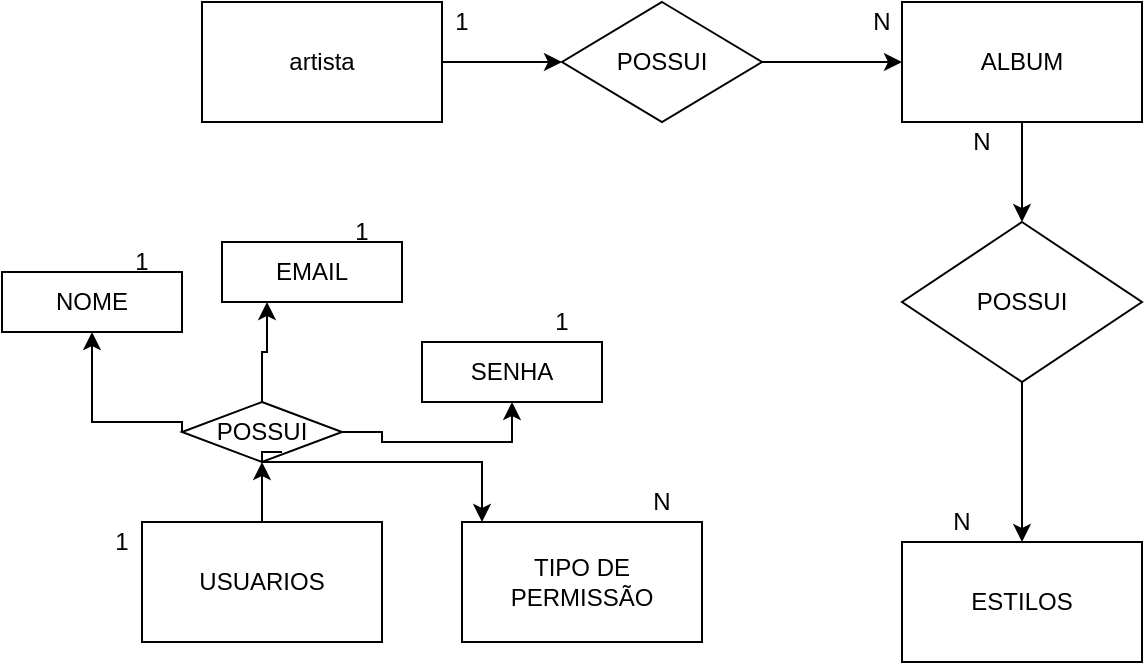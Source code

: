 <mxfile version="14.9.4" type="device" pages="2"><diagram id="Uwh_k_tWCYABlrKDZ9nS" name="Conceitual"><mxGraphModel dx="1695" dy="482" grid="1" gridSize="10" guides="1" tooltips="1" connect="1" arrows="1" fold="1" page="1" pageScale="1" pageWidth="827" pageHeight="1169" math="0" shadow="0"><root><mxCell id="0"/><mxCell id="1" parent="0"/><mxCell id="JgFsRU-Q0W_erEtTCW5H-3" style="edgeStyle=orthogonalEdgeStyle;rounded=0;orthogonalLoop=1;jettySize=auto;html=1;" parent="1" source="JgFsRU-Q0W_erEtTCW5H-1" target="JgFsRU-Q0W_erEtTCW5H-4" edge="1"><mxGeometry relative="1" as="geometry"><mxPoint x="310" y="100" as="targetPoint"/></mxGeometry></mxCell><mxCell id="JgFsRU-Q0W_erEtTCW5H-1" value="" style="rounded=0;whiteSpace=wrap;html=1;" parent="1" vertex="1"><mxGeometry x="70" y="70" width="120" height="60" as="geometry"/></mxCell><mxCell id="JgFsRU-Q0W_erEtTCW5H-2" value="&lt;font style=&quot;vertical-align: inherit&quot;&gt;&lt;font style=&quot;vertical-align: inherit&quot;&gt;artista&lt;/font&gt;&lt;/font&gt;" style="text;html=1;strokeColor=none;fillColor=none;align=center;verticalAlign=middle;whiteSpace=wrap;rounded=0;" parent="1" vertex="1"><mxGeometry x="110" y="90" width="40" height="20" as="geometry"/></mxCell><mxCell id="JgFsRU-Q0W_erEtTCW5H-6" style="edgeStyle=orthogonalEdgeStyle;rounded=0;orthogonalLoop=1;jettySize=auto;html=1;" parent="1" source="JgFsRU-Q0W_erEtTCW5H-4" target="JgFsRU-Q0W_erEtTCW5H-8" edge="1"><mxGeometry relative="1" as="geometry"><mxPoint x="430" y="100" as="targetPoint"/></mxGeometry></mxCell><mxCell id="JgFsRU-Q0W_erEtTCW5H-4" value="" style="rhombus;whiteSpace=wrap;html=1;" parent="1" vertex="1"><mxGeometry x="250" y="70" width="100" height="60" as="geometry"/></mxCell><mxCell id="JgFsRU-Q0W_erEtTCW5H-5" value="&lt;font style=&quot;vertical-align: inherit&quot;&gt;&lt;font style=&quot;vertical-align: inherit&quot;&gt;POSSUI&lt;/font&gt;&lt;/font&gt;" style="text;html=1;strokeColor=none;fillColor=none;align=center;verticalAlign=middle;whiteSpace=wrap;rounded=0;" parent="1" vertex="1"><mxGeometry x="280" y="90" width="40" height="20" as="geometry"/></mxCell><mxCell id="JgFsRU-Q0W_erEtTCW5H-7" value="&lt;font style=&quot;vertical-align: inherit&quot;&gt;&lt;font style=&quot;vertical-align: inherit&quot;&gt;1&lt;/font&gt;&lt;/font&gt;" style="text;html=1;strokeColor=none;fillColor=none;align=center;verticalAlign=middle;whiteSpace=wrap;rounded=0;" parent="1" vertex="1"><mxGeometry x="180" y="70" width="40" height="20" as="geometry"/></mxCell><mxCell id="JgFsRU-Q0W_erEtTCW5H-11" style="edgeStyle=orthogonalEdgeStyle;rounded=0;orthogonalLoop=1;jettySize=auto;html=1;" parent="1" source="JgFsRU-Q0W_erEtTCW5H-8" target="JgFsRU-Q0W_erEtTCW5H-13" edge="1"><mxGeometry relative="1" as="geometry"><mxPoint x="480" y="190" as="targetPoint"/></mxGeometry></mxCell><mxCell id="JgFsRU-Q0W_erEtTCW5H-8" value="" style="rounded=0;whiteSpace=wrap;html=1;" parent="1" vertex="1"><mxGeometry x="420" y="70" width="120" height="60" as="geometry"/></mxCell><mxCell id="JgFsRU-Q0W_erEtTCW5H-9" value="&lt;font style=&quot;vertical-align: inherit&quot;&gt;&lt;font style=&quot;vertical-align: inherit&quot;&gt;&lt;font style=&quot;vertical-align: inherit&quot;&gt;&lt;font style=&quot;vertical-align: inherit&quot;&gt;ALBUM&lt;/font&gt;&lt;/font&gt;&lt;/font&gt;&lt;/font&gt;" style="text;html=1;strokeColor=none;fillColor=none;align=center;verticalAlign=middle;whiteSpace=wrap;rounded=0;" parent="1" vertex="1"><mxGeometry x="460" y="90" width="40" height="20" as="geometry"/></mxCell><mxCell id="JgFsRU-Q0W_erEtTCW5H-10" value="&lt;font style=&quot;vertical-align: inherit&quot;&gt;&lt;font style=&quot;vertical-align: inherit&quot;&gt;N&lt;/font&gt;&lt;/font&gt;" style="text;html=1;strokeColor=none;fillColor=none;align=center;verticalAlign=middle;whiteSpace=wrap;rounded=0;" parent="1" vertex="1"><mxGeometry x="390" y="70" width="40" height="20" as="geometry"/></mxCell><mxCell id="JgFsRU-Q0W_erEtTCW5H-12" value="&lt;font style=&quot;vertical-align: inherit&quot;&gt;&lt;font style=&quot;vertical-align: inherit&quot;&gt;N&lt;/font&gt;&lt;/font&gt;" style="text;html=1;strokeColor=none;fillColor=none;align=center;verticalAlign=middle;whiteSpace=wrap;rounded=0;" parent="1" vertex="1"><mxGeometry x="440" y="130" width="40" height="20" as="geometry"/></mxCell><mxCell id="JgFsRU-Q0W_erEtTCW5H-16" style="edgeStyle=orthogonalEdgeStyle;rounded=0;orthogonalLoop=1;jettySize=auto;html=1;" parent="1" source="JgFsRU-Q0W_erEtTCW5H-13" target="JgFsRU-Q0W_erEtTCW5H-19" edge="1"><mxGeometry relative="1" as="geometry"><mxPoint x="480" y="320" as="targetPoint"/></mxGeometry></mxCell><mxCell id="JgFsRU-Q0W_erEtTCW5H-13" value="" style="rhombus;whiteSpace=wrap;html=1;" parent="1" vertex="1"><mxGeometry x="420" y="180" width="120" height="80" as="geometry"/></mxCell><mxCell id="JgFsRU-Q0W_erEtTCW5H-14" value="&lt;font style=&quot;vertical-align: inherit&quot;&gt;&lt;font style=&quot;vertical-align: inherit&quot;&gt;POSSUI&lt;/font&gt;&lt;/font&gt;" style="text;html=1;strokeColor=none;fillColor=none;align=center;verticalAlign=middle;whiteSpace=wrap;rounded=0;" parent="1" vertex="1"><mxGeometry x="460" y="210" width="40" height="20" as="geometry"/></mxCell><mxCell id="JgFsRU-Q0W_erEtTCW5H-18" value="&lt;font style=&quot;vertical-align: inherit&quot;&gt;&lt;font style=&quot;vertical-align: inherit&quot;&gt;N&lt;/font&gt;&lt;/font&gt;" style="text;html=1;strokeColor=none;fillColor=none;align=center;verticalAlign=middle;whiteSpace=wrap;rounded=0;" parent="1" vertex="1"><mxGeometry x="430" y="320" width="40" height="20" as="geometry"/></mxCell><mxCell id="JgFsRU-Q0W_erEtTCW5H-19" value="" style="rounded=0;whiteSpace=wrap;html=1;" parent="1" vertex="1"><mxGeometry x="420" y="340" width="120" height="60" as="geometry"/></mxCell><mxCell id="JgFsRU-Q0W_erEtTCW5H-21" value="&lt;font style=&quot;vertical-align: inherit&quot;&gt;&lt;font style=&quot;vertical-align: inherit&quot;&gt;ESTILOS&lt;/font&gt;&lt;/font&gt;" style="text;html=1;strokeColor=none;fillColor=none;align=center;verticalAlign=middle;whiteSpace=wrap;rounded=0;" parent="1" vertex="1"><mxGeometry x="460" y="360" width="40" height="20" as="geometry"/></mxCell><mxCell id="JgFsRU-Q0W_erEtTCW5H-24" style="edgeStyle=orthogonalEdgeStyle;rounded=0;orthogonalLoop=1;jettySize=auto;html=1;" parent="1" source="JgFsRU-Q0W_erEtTCW5H-22" target="JgFsRU-Q0W_erEtTCW5H-26" edge="1"><mxGeometry relative="1" as="geometry"><mxPoint x="100" y="310" as="targetPoint"/></mxGeometry></mxCell><mxCell id="JgFsRU-Q0W_erEtTCW5H-22" value="" style="rounded=0;whiteSpace=wrap;html=1;" parent="1" vertex="1"><mxGeometry x="40" y="330" width="120" height="60" as="geometry"/></mxCell><mxCell id="JgFsRU-Q0W_erEtTCW5H-23" value="&lt;font style=&quot;vertical-align: inherit&quot;&gt;&lt;font style=&quot;vertical-align: inherit&quot;&gt;USUARIOS&lt;/font&gt;&lt;/font&gt;" style="text;html=1;strokeColor=none;fillColor=none;align=center;verticalAlign=middle;whiteSpace=wrap;rounded=0;" parent="1" vertex="1"><mxGeometry x="80" y="350" width="40" height="20" as="geometry"/></mxCell><mxCell id="JgFsRU-Q0W_erEtTCW5H-36" style="edgeStyle=orthogonalEdgeStyle;rounded=0;orthogonalLoop=1;jettySize=auto;html=1;entryX=0.5;entryY=1;entryDx=0;entryDy=0;" parent="1" source="JgFsRU-Q0W_erEtTCW5H-26" target="JgFsRU-Q0W_erEtTCW5H-34" edge="1"><mxGeometry relative="1" as="geometry"/></mxCell><mxCell id="JgFsRU-Q0W_erEtTCW5H-37" style="edgeStyle=orthogonalEdgeStyle;rounded=0;orthogonalLoop=1;jettySize=auto;html=1;entryX=0.25;entryY=1;entryDx=0;entryDy=0;" parent="1" source="JgFsRU-Q0W_erEtTCW5H-26" target="JgFsRU-Q0W_erEtTCW5H-31" edge="1"><mxGeometry relative="1" as="geometry"/></mxCell><mxCell id="JgFsRU-Q0W_erEtTCW5H-26" value="" style="rhombus;whiteSpace=wrap;html=1;" parent="1" vertex="1"><mxGeometry x="60" y="270" width="80" height="30" as="geometry"/></mxCell><mxCell id="JgFsRU-Q0W_erEtTCW5H-28" style="edgeStyle=orthogonalEdgeStyle;rounded=0;orthogonalLoop=1;jettySize=auto;html=1;" parent="1" target="JgFsRU-Q0W_erEtTCW5H-29" edge="1"><mxGeometry relative="1" as="geometry"><mxPoint x="30" y="250" as="targetPoint"/><mxPoint x="60" y="285" as="sourcePoint"/><Array as="points"><mxPoint x="60" y="280"/><mxPoint x="15" y="280"/></Array></mxGeometry></mxCell><mxCell id="JgFsRU-Q0W_erEtTCW5H-38" style="edgeStyle=orthogonalEdgeStyle;rounded=0;orthogonalLoop=1;jettySize=auto;html=1;exitX=0.75;exitY=1;exitDx=0;exitDy=0;exitPerimeter=0;" parent="1" source="JgFsRU-Q0W_erEtTCW5H-27" target="JgFsRU-Q0W_erEtTCW5H-39" edge="1"><mxGeometry relative="1" as="geometry"><mxPoint x="210" y="350" as="targetPoint"/><Array as="points"><mxPoint x="100" y="295"/><mxPoint x="100" y="300"/><mxPoint x="210" y="300"/></Array></mxGeometry></mxCell><mxCell id="JgFsRU-Q0W_erEtTCW5H-27" value="&lt;font style=&quot;vertical-align: inherit&quot;&gt;&lt;font style=&quot;vertical-align: inherit&quot;&gt;POSSUI&lt;/font&gt;&lt;/font&gt;" style="text;html=1;strokeColor=none;fillColor=none;align=center;verticalAlign=middle;whiteSpace=wrap;rounded=0;" parent="1" vertex="1"><mxGeometry x="80" y="275" width="40" height="20" as="geometry"/></mxCell><mxCell id="JgFsRU-Q0W_erEtTCW5H-29" value="" style="rounded=0;whiteSpace=wrap;html=1;" parent="1" vertex="1"><mxGeometry x="-30" y="205" width="90" height="30" as="geometry"/></mxCell><mxCell id="JgFsRU-Q0W_erEtTCW5H-30" value="&lt;font style=&quot;vertical-align: inherit&quot;&gt;&lt;font style=&quot;vertical-align: inherit&quot;&gt;NOME&lt;/font&gt;&lt;/font&gt;" style="text;html=1;strokeColor=none;fillColor=none;align=center;verticalAlign=middle;whiteSpace=wrap;rounded=0;" parent="1" vertex="1"><mxGeometry x="-5" y="210" width="40" height="20" as="geometry"/></mxCell><mxCell id="JgFsRU-Q0W_erEtTCW5H-31" value="" style="rounded=0;whiteSpace=wrap;html=1;" parent="1" vertex="1"><mxGeometry x="80" y="190" width="90" height="30" as="geometry"/></mxCell><mxCell id="JgFsRU-Q0W_erEtTCW5H-32" value="&lt;font style=&quot;vertical-align: inherit&quot;&gt;&lt;font style=&quot;vertical-align: inherit&quot;&gt;EMAIL&lt;/font&gt;&lt;/font&gt;" style="text;html=1;strokeColor=none;fillColor=none;align=center;verticalAlign=middle;whiteSpace=wrap;rounded=0;" parent="1" vertex="1"><mxGeometry x="105" y="195" width="40" height="20" as="geometry"/></mxCell><mxCell id="JgFsRU-Q0W_erEtTCW5H-34" value="" style="rounded=0;whiteSpace=wrap;html=1;" parent="1" vertex="1"><mxGeometry x="180" y="240" width="90" height="30" as="geometry"/></mxCell><mxCell id="JgFsRU-Q0W_erEtTCW5H-35" value="&lt;font style=&quot;vertical-align: inherit&quot;&gt;&lt;font style=&quot;vertical-align: inherit&quot;&gt;SENHA&lt;/font&gt;&lt;/font&gt;" style="text;html=1;strokeColor=none;fillColor=none;align=center;verticalAlign=middle;whiteSpace=wrap;rounded=0;" parent="1" vertex="1"><mxGeometry x="205" y="245" width="40" height="20" as="geometry"/></mxCell><mxCell id="JgFsRU-Q0W_erEtTCW5H-39" value="" style="rounded=0;whiteSpace=wrap;html=1;" parent="1" vertex="1"><mxGeometry x="200" y="330" width="120" height="60" as="geometry"/></mxCell><mxCell id="JgFsRU-Q0W_erEtTCW5H-40" value="&lt;font style=&quot;vertical-align: inherit&quot;&gt;&lt;font style=&quot;vertical-align: inherit&quot;&gt;&lt;font style=&quot;vertical-align: inherit&quot;&gt;&lt;font style=&quot;vertical-align: inherit&quot;&gt;TIPO DE PERMISSÃO&lt;/font&gt;&lt;/font&gt;&lt;/font&gt;&lt;/font&gt;" style="text;html=1;strokeColor=none;fillColor=none;align=center;verticalAlign=middle;whiteSpace=wrap;rounded=0;" parent="1" vertex="1"><mxGeometry x="240" y="350" width="40" height="20" as="geometry"/></mxCell><mxCell id="JgFsRU-Q0W_erEtTCW5H-41" value="&lt;font style=&quot;vertical-align: inherit&quot;&gt;&lt;font style=&quot;vertical-align: inherit&quot;&gt;1&lt;/font&gt;&lt;/font&gt;" style="text;html=1;strokeColor=none;fillColor=none;align=center;verticalAlign=middle;whiteSpace=wrap;rounded=0;" parent="1" vertex="1"><mxGeometry x="10" y="330" width="40" height="20" as="geometry"/></mxCell><mxCell id="JgFsRU-Q0W_erEtTCW5H-42" value="&lt;font style=&quot;vertical-align: inherit&quot;&gt;&lt;font style=&quot;vertical-align: inherit&quot;&gt;1&lt;/font&gt;&lt;/font&gt;" style="text;html=1;strokeColor=none;fillColor=none;align=center;verticalAlign=middle;whiteSpace=wrap;rounded=0;" parent="1" vertex="1"><mxGeometry x="20" y="190" width="40" height="20" as="geometry"/></mxCell><mxCell id="JgFsRU-Q0W_erEtTCW5H-43" value="&lt;font style=&quot;vertical-align: inherit&quot;&gt;&lt;font style=&quot;vertical-align: inherit&quot;&gt;1&lt;/font&gt;&lt;/font&gt;" style="text;html=1;strokeColor=none;fillColor=none;align=center;verticalAlign=middle;whiteSpace=wrap;rounded=0;" parent="1" vertex="1"><mxGeometry x="130" y="175" width="40" height="20" as="geometry"/></mxCell><mxCell id="JgFsRU-Q0W_erEtTCW5H-44" value="&lt;font style=&quot;vertical-align: inherit&quot;&gt;&lt;font style=&quot;vertical-align: inherit&quot;&gt;1&lt;/font&gt;&lt;/font&gt;" style="text;html=1;strokeColor=none;fillColor=none;align=center;verticalAlign=middle;whiteSpace=wrap;rounded=0;" parent="1" vertex="1"><mxGeometry x="230" y="220" width="40" height="20" as="geometry"/></mxCell><mxCell id="JgFsRU-Q0W_erEtTCW5H-46" value="&lt;font style=&quot;vertical-align: inherit&quot;&gt;&lt;font style=&quot;vertical-align: inherit&quot;&gt;N&lt;/font&gt;&lt;/font&gt;" style="text;html=1;strokeColor=none;fillColor=none;align=center;verticalAlign=middle;whiteSpace=wrap;rounded=0;" parent="1" vertex="1"><mxGeometry x="280" y="310" width="40" height="20" as="geometry"/></mxCell></root></mxGraphModel></diagram><diagram id="F0WIeqGzva4oUPfpKisC" name="Logico"><mxGraphModel dx="868" dy="425" grid="1" gridSize="10" guides="1" tooltips="1" connect="1" arrows="1" fold="1" page="1" pageScale="1" pageWidth="827" pageHeight="1169" math="0" shadow="0"><root><mxCell id="ylnj2gvyUBszz00h8AJl-0"/><mxCell id="ylnj2gvyUBszz00h8AJl-1" parent="ylnj2gvyUBszz00h8AJl-0"/><mxCell id="7oHfj0D4QCGIzNhlA04f-1" value="Artistas" style="shape=table;startSize=30;container=1;collapsible=1;childLayout=tableLayout;fixedRows=1;rowLines=0;fontStyle=1;align=center;resizeLast=1;" vertex="1" parent="ylnj2gvyUBszz00h8AJl-1"><mxGeometry x="80" y="70" width="180" height="130" as="geometry"/></mxCell><mxCell id="7oHfj0D4QCGIzNhlA04f-2" value="" style="shape=partialRectangle;collapsible=0;dropTarget=0;pointerEvents=0;fillColor=none;top=0;left=0;bottom=1;right=0;points=[[0,0.5],[1,0.5]];portConstraint=eastwest;" vertex="1" parent="7oHfj0D4QCGIzNhlA04f-1"><mxGeometry y="30" width="180" height="30" as="geometry"/></mxCell><mxCell id="7oHfj0D4QCGIzNhlA04f-3" value="PK" style="shape=partialRectangle;connectable=0;fillColor=none;top=0;left=0;bottom=0;right=0;fontStyle=1;overflow=hidden;" vertex="1" parent="7oHfj0D4QCGIzNhlA04f-2"><mxGeometry width="30" height="30" as="geometry"/></mxCell><mxCell id="7oHfj0D4QCGIzNhlA04f-4" value="IDArtista" style="shape=partialRectangle;connectable=0;fillColor=none;top=0;left=0;bottom=0;right=0;align=left;spacingLeft=6;fontStyle=5;overflow=hidden;" vertex="1" parent="7oHfj0D4QCGIzNhlA04f-2"><mxGeometry x="30" width="150" height="30" as="geometry"/></mxCell><mxCell id="7oHfj0D4QCGIzNhlA04f-5" value="" style="shape=partialRectangle;collapsible=0;dropTarget=0;pointerEvents=0;fillColor=none;top=0;left=0;bottom=0;right=0;points=[[0,0.5],[1,0.5]];portConstraint=eastwest;" vertex="1" parent="7oHfj0D4QCGIzNhlA04f-1"><mxGeometry y="60" width="180" height="30" as="geometry"/></mxCell><mxCell id="7oHfj0D4QCGIzNhlA04f-6" value="" style="shape=partialRectangle;connectable=0;fillColor=none;top=0;left=0;bottom=0;right=0;editable=1;overflow=hidden;" vertex="1" parent="7oHfj0D4QCGIzNhlA04f-5"><mxGeometry width="30" height="30" as="geometry"/></mxCell><mxCell id="7oHfj0D4QCGIzNhlA04f-7" value="Nome" style="shape=partialRectangle;connectable=0;fillColor=none;top=0;left=0;bottom=0;right=0;align=left;spacingLeft=6;overflow=hidden;" vertex="1" parent="7oHfj0D4QCGIzNhlA04f-5"><mxGeometry x="30" width="150" height="30" as="geometry"/></mxCell><mxCell id="7oHfj0D4QCGIzNhlA04f-8" value="" style="shape=partialRectangle;collapsible=0;dropTarget=0;pointerEvents=0;fillColor=none;top=0;left=0;bottom=0;right=0;points=[[0,0.5],[1,0.5]];portConstraint=eastwest;" vertex="1" parent="7oHfj0D4QCGIzNhlA04f-1"><mxGeometry y="90" width="180" height="30" as="geometry"/></mxCell><mxCell id="7oHfj0D4QCGIzNhlA04f-9" value="" style="shape=partialRectangle;connectable=0;fillColor=none;top=0;left=0;bottom=0;right=0;editable=1;overflow=hidden;" vertex="1" parent="7oHfj0D4QCGIzNhlA04f-8"><mxGeometry width="30" height="30" as="geometry"/></mxCell><mxCell id="7oHfj0D4QCGIzNhlA04f-10" value="" style="shape=partialRectangle;connectable=0;fillColor=none;top=0;left=0;bottom=0;right=0;align=left;spacingLeft=6;overflow=hidden;" vertex="1" parent="7oHfj0D4QCGIzNhlA04f-8"><mxGeometry x="30" width="150" height="30" as="geometry"/></mxCell><mxCell id="7oHfj0D4QCGIzNhlA04f-14" value="Albuns" style="shape=table;startSize=30;container=1;collapsible=1;childLayout=tableLayout;fixedRows=1;rowLines=0;fontStyle=1;align=center;resizeLast=1;" vertex="1" parent="ylnj2gvyUBszz00h8AJl-1"><mxGeometry x="350" y="70" width="180" height="300" as="geometry"/></mxCell><mxCell id="7oHfj0D4QCGIzNhlA04f-15" value="" style="shape=partialRectangle;collapsible=0;dropTarget=0;pointerEvents=0;fillColor=none;top=0;left=0;bottom=0;right=0;points=[[0,0.5],[1,0.5]];portConstraint=eastwest;" vertex="1" parent="7oHfj0D4QCGIzNhlA04f-14"><mxGeometry y="30" width="180" height="30" as="geometry"/></mxCell><mxCell id="7oHfj0D4QCGIzNhlA04f-16" value="PK" style="shape=partialRectangle;connectable=0;fillColor=none;top=0;left=0;bottom=0;right=0;fontStyle=1;overflow=hidden;" vertex="1" parent="7oHfj0D4QCGIzNhlA04f-15"><mxGeometry width="60" height="30" as="geometry"/></mxCell><mxCell id="7oHfj0D4QCGIzNhlA04f-17" value="IDalbum" style="shape=partialRectangle;connectable=0;fillColor=none;top=0;left=0;bottom=0;right=0;align=left;spacingLeft=6;fontStyle=5;overflow=hidden;" vertex="1" parent="7oHfj0D4QCGIzNhlA04f-15"><mxGeometry x="60" width="120" height="30" as="geometry"/></mxCell><mxCell id="7oHfj0D4QCGIzNhlA04f-18" value="" style="shape=partialRectangle;collapsible=0;dropTarget=0;pointerEvents=0;fillColor=none;top=0;left=0;bottom=1;right=0;points=[[0,0.5],[1,0.5]];portConstraint=eastwest;" vertex="1" parent="7oHfj0D4QCGIzNhlA04f-14"><mxGeometry y="60" width="180" height="50" as="geometry"/></mxCell><mxCell id="7oHfj0D4QCGIzNhlA04f-19" value="FK" style="shape=partialRectangle;connectable=0;fillColor=none;top=0;left=0;bottom=0;right=0;fontStyle=1;overflow=hidden;" vertex="1" parent="7oHfj0D4QCGIzNhlA04f-18"><mxGeometry width="60" height="50" as="geometry"/></mxCell><mxCell id="7oHfj0D4QCGIzNhlA04f-20" value="IdArtista" style="shape=partialRectangle;connectable=0;fillColor=none;top=0;left=0;bottom=0;right=0;align=left;spacingLeft=6;fontStyle=5;overflow=hidden;" vertex="1" parent="7oHfj0D4QCGIzNhlA04f-18"><mxGeometry x="60" width="120" height="50" as="geometry"/></mxCell><mxCell id="7oHfj0D4QCGIzNhlA04f-21" value="" style="shape=partialRectangle;collapsible=0;dropTarget=0;pointerEvents=0;fillColor=none;top=0;left=0;bottom=0;right=0;points=[[0,0.5],[1,0.5]];portConstraint=eastwest;" vertex="1" parent="7oHfj0D4QCGIzNhlA04f-14"><mxGeometry y="110" width="180" height="30" as="geometry"/></mxCell><mxCell id="7oHfj0D4QCGIzNhlA04f-22" value="" style="shape=partialRectangle;connectable=0;fillColor=none;top=0;left=0;bottom=0;right=0;editable=1;overflow=hidden;" vertex="1" parent="7oHfj0D4QCGIzNhlA04f-21"><mxGeometry width="60" height="30" as="geometry"/></mxCell><mxCell id="7oHfj0D4QCGIzNhlA04f-23" value="Titulo" style="shape=partialRectangle;connectable=0;fillColor=none;top=0;left=0;bottom=0;right=0;align=left;spacingLeft=6;overflow=hidden;" vertex="1" parent="7oHfj0D4QCGIzNhlA04f-21"><mxGeometry x="60" width="120" height="30" as="geometry"/></mxCell><mxCell id="7oHfj0D4QCGIzNhlA04f-24" value="" style="shape=partialRectangle;collapsible=0;dropTarget=0;pointerEvents=0;fillColor=none;top=0;left=0;bottom=0;right=0;points=[[0,0.5],[1,0.5]];portConstraint=eastwest;" vertex="1" parent="7oHfj0D4QCGIzNhlA04f-14"><mxGeometry y="140" width="180" height="150" as="geometry"/></mxCell><mxCell id="7oHfj0D4QCGIzNhlA04f-25" value="" style="shape=partialRectangle;connectable=0;fillColor=none;top=0;left=0;bottom=0;right=0;editable=1;overflow=hidden;" vertex="1" parent="7oHfj0D4QCGIzNhlA04f-24"><mxGeometry width="60" height="150" as="geometry"/></mxCell><mxCell id="7oHfj0D4QCGIzNhlA04f-26" value="DataLancamento" style="shape=partialRectangle;connectable=0;fillColor=none;top=0;left=0;bottom=0;right=0;align=left;spacingLeft=6;overflow=hidden;" vertex="1" parent="7oHfj0D4QCGIzNhlA04f-24"><mxGeometry x="60" width="120" height="150" as="geometry"/></mxCell><mxCell id="7oHfj0D4QCGIzNhlA04f-27" value="Localização" style="shape=partialRectangle;connectable=0;fillColor=none;top=0;left=0;bottom=0;right=0;align=left;spacingLeft=6;overflow=hidden;" vertex="1" parent="ylnj2gvyUBszz00h8AJl-1"><mxGeometry x="410" y="190" width="120" height="50" as="geometry"/></mxCell><mxCell id="7oHfj0D4QCGIzNhlA04f-28" value="QuantosMinutos" style="shape=partialRectangle;connectable=0;fillColor=none;top=0;left=0;bottom=0;right=0;align=left;spacingLeft=6;overflow=hidden;" vertex="1" parent="ylnj2gvyUBszz00h8AJl-1"><mxGeometry x="410" y="230" width="120" height="30" as="geometry"/></mxCell><mxCell id="7oHfj0D4QCGIzNhlA04f-29" value="Estilo" style="shape=table;startSize=30;container=1;collapsible=1;childLayout=tableLayout;fixedRows=1;rowLines=0;fontStyle=1;align=center;resizeLast=1;" vertex="1" parent="ylnj2gvyUBszz00h8AJl-1"><mxGeometry x="620" y="70" width="180" height="160" as="geometry"/></mxCell><mxCell id="7oHfj0D4QCGIzNhlA04f-30" value="" style="shape=partialRectangle;collapsible=0;dropTarget=0;pointerEvents=0;fillColor=none;top=0;left=0;bottom=1;right=0;points=[[0,0.5],[1,0.5]];portConstraint=eastwest;" vertex="1" parent="7oHfj0D4QCGIzNhlA04f-29"><mxGeometry y="30" width="180" height="30" as="geometry"/></mxCell><mxCell id="7oHfj0D4QCGIzNhlA04f-31" value="PK" style="shape=partialRectangle;connectable=0;fillColor=none;top=0;left=0;bottom=0;right=0;fontStyle=1;overflow=hidden;" vertex="1" parent="7oHfj0D4QCGIzNhlA04f-30"><mxGeometry width="30" height="30" as="geometry"/></mxCell><mxCell id="7oHfj0D4QCGIzNhlA04f-32" value="IDEstilo" style="shape=partialRectangle;connectable=0;fillColor=none;top=0;left=0;bottom=0;right=0;align=left;spacingLeft=6;fontStyle=5;overflow=hidden;" vertex="1" parent="7oHfj0D4QCGIzNhlA04f-30"><mxGeometry x="30" width="150" height="30" as="geometry"/></mxCell><mxCell id="7oHfj0D4QCGIzNhlA04f-33" value="" style="shape=partialRectangle;collapsible=0;dropTarget=0;pointerEvents=0;fillColor=none;top=0;left=0;bottom=0;right=0;points=[[0,0.5],[1,0.5]];portConstraint=eastwest;" vertex="1" parent="7oHfj0D4QCGIzNhlA04f-29"><mxGeometry y="60" width="180" height="30" as="geometry"/></mxCell><mxCell id="7oHfj0D4QCGIzNhlA04f-34" value="" style="shape=partialRectangle;connectable=0;fillColor=none;top=0;left=0;bottom=0;right=0;editable=1;overflow=hidden;" vertex="1" parent="7oHfj0D4QCGIzNhlA04f-33"><mxGeometry width="30" height="30" as="geometry"/></mxCell><mxCell id="7oHfj0D4QCGIzNhlA04f-35" value="Nome" style="shape=partialRectangle;connectable=0;fillColor=none;top=0;left=0;bottom=0;right=0;align=left;spacingLeft=6;overflow=hidden;" vertex="1" parent="7oHfj0D4QCGIzNhlA04f-33"><mxGeometry x="30" width="150" height="30" as="geometry"/></mxCell><mxCell id="7oHfj0D4QCGIzNhlA04f-36" value="" style="shape=partialRectangle;collapsible=0;dropTarget=0;pointerEvents=0;fillColor=none;top=0;left=0;bottom=0;right=0;points=[[0,0.5],[1,0.5]];portConstraint=eastwest;" vertex="1" parent="7oHfj0D4QCGIzNhlA04f-29"><mxGeometry y="90" width="180" height="30" as="geometry"/></mxCell><mxCell id="7oHfj0D4QCGIzNhlA04f-37" value="" style="shape=partialRectangle;connectable=0;fillColor=none;top=0;left=0;bottom=0;right=0;editable=1;overflow=hidden;" vertex="1" parent="7oHfj0D4QCGIzNhlA04f-36"><mxGeometry width="30" height="30" as="geometry"/></mxCell><mxCell id="7oHfj0D4QCGIzNhlA04f-38" value="" style="shape=partialRectangle;connectable=0;fillColor=none;top=0;left=0;bottom=0;right=0;align=left;spacingLeft=6;overflow=hidden;" vertex="1" parent="7oHfj0D4QCGIzNhlA04f-36"><mxGeometry x="30" width="150" height="30" as="geometry"/></mxCell><mxCell id="7oHfj0D4QCGIzNhlA04f-39" value="" style="shape=partialRectangle;collapsible=0;dropTarget=0;pointerEvents=0;fillColor=none;top=0;left=0;bottom=0;right=0;points=[[0,0.5],[1,0.5]];portConstraint=eastwest;" vertex="1" parent="7oHfj0D4QCGIzNhlA04f-29"><mxGeometry y="120" width="180" height="30" as="geometry"/></mxCell><mxCell id="7oHfj0D4QCGIzNhlA04f-40" value="" style="shape=partialRectangle;connectable=0;fillColor=none;top=0;left=0;bottom=0;right=0;editable=1;overflow=hidden;" vertex="1" parent="7oHfj0D4QCGIzNhlA04f-39"><mxGeometry width="30" height="30" as="geometry"/></mxCell><mxCell id="7oHfj0D4QCGIzNhlA04f-41" value="" style="shape=partialRectangle;connectable=0;fillColor=none;top=0;left=0;bottom=0;right=0;align=left;spacingLeft=6;overflow=hidden;" vertex="1" parent="7oHfj0D4QCGIzNhlA04f-39"><mxGeometry x="30" width="150" height="30" as="geometry"/></mxCell><mxCell id="7oHfj0D4QCGIzNhlA04f-43" value="" style="edgeStyle=entityRelationEdgeStyle;fontSize=12;html=1;endArrow=ERoneToMany;exitX=1;exitY=0.5;exitDx=0;exitDy=0;entryX=0.006;entryY=0.233;entryDx=0;entryDy=0;entryPerimeter=0;" edge="1" parent="ylnj2gvyUBszz00h8AJl-1" source="7oHfj0D4QCGIzNhlA04f-2" target="7oHfj0D4QCGIzNhlA04f-18"><mxGeometry width="100" height="100" relative="1" as="geometry"><mxPoint x="360" y="300" as="sourcePoint"/><mxPoint x="460" y="200" as="targetPoint"/></mxGeometry></mxCell><mxCell id="7oHfj0D4QCGIzNhlA04f-44" value="FK" style="shape=partialRectangle;connectable=0;fillColor=none;top=0;left=0;bottom=0;right=0;fontStyle=1;overflow=hidden;" vertex="1" parent="ylnj2gvyUBszz00h8AJl-1"><mxGeometry x="370" y="120" width="30" height="30" as="geometry"/></mxCell><mxCell id="7oHfj0D4QCGIzNhlA04f-45" value="IDEstilo" style="shape=partialRectangle;connectable=0;fillColor=none;top=0;left=0;bottom=0;right=0;align=left;spacingLeft=6;fontStyle=5;overflow=hidden;" vertex="1" parent="ylnj2gvyUBszz00h8AJl-1"><mxGeometry x="414" y="120" width="140" height="30" as="geometry"/></mxCell><mxCell id="7oHfj0D4QCGIzNhlA04f-46" value="" style="edgeStyle=entityRelationEdgeStyle;fontSize=12;html=1;endArrow=ERoneToMany;exitX=0;exitY=0.5;exitDx=0;exitDy=0;entryX=1;entryY=0.5;entryDx=0;entryDy=0;" edge="1" parent="ylnj2gvyUBszz00h8AJl-1" source="7oHfj0D4QCGIzNhlA04f-30" target="7oHfj0D4QCGIzNhlA04f-15"><mxGeometry width="100" height="100" relative="1" as="geometry"><mxPoint x="360" y="300" as="sourcePoint"/><mxPoint x="460" y="200" as="targetPoint"/></mxGeometry></mxCell><mxCell id="7oHfj0D4QCGIzNhlA04f-60" value="USUARIO" style="shape=table;startSize=30;container=1;collapsible=1;childLayout=tableLayout;fixedRows=1;rowLines=0;fontStyle=1;align=center;resizeLast=1;" vertex="1" parent="ylnj2gvyUBszz00h8AJl-1"><mxGeometry x="50" y="270" width="180" height="180" as="geometry"/></mxCell><mxCell id="7oHfj0D4QCGIzNhlA04f-61" value="" style="shape=partialRectangle;collapsible=0;dropTarget=0;pointerEvents=0;fillColor=none;top=0;left=0;bottom=1;right=0;points=[[0,0.5],[1,0.5]];portConstraint=eastwest;" vertex="1" parent="7oHfj0D4QCGIzNhlA04f-60"><mxGeometry y="30" width="180" height="30" as="geometry"/></mxCell><mxCell id="7oHfj0D4QCGIzNhlA04f-62" value="PK" style="shape=partialRectangle;connectable=0;fillColor=none;top=0;left=0;bottom=0;right=0;fontStyle=1;overflow=hidden;" vertex="1" parent="7oHfj0D4QCGIzNhlA04f-61"><mxGeometry width="30" height="30" as="geometry"/></mxCell><mxCell id="7oHfj0D4QCGIzNhlA04f-63" value="IDUsuario" style="shape=partialRectangle;connectable=0;fillColor=none;top=0;left=0;bottom=0;right=0;align=left;spacingLeft=6;fontStyle=5;overflow=hidden;" vertex="1" parent="7oHfj0D4QCGIzNhlA04f-61"><mxGeometry x="30" width="150" height="30" as="geometry"/></mxCell><mxCell id="7oHfj0D4QCGIzNhlA04f-64" value="" style="shape=partialRectangle;collapsible=0;dropTarget=0;pointerEvents=0;fillColor=none;top=0;left=0;bottom=0;right=0;points=[[0,0.5],[1,0.5]];portConstraint=eastwest;" vertex="1" parent="7oHfj0D4QCGIzNhlA04f-60"><mxGeometry y="60" width="180" height="30" as="geometry"/></mxCell><mxCell id="7oHfj0D4QCGIzNhlA04f-65" value="" style="shape=partialRectangle;connectable=0;fillColor=none;top=0;left=0;bottom=0;right=0;editable=1;overflow=hidden;" vertex="1" parent="7oHfj0D4QCGIzNhlA04f-64"><mxGeometry width="30" height="30" as="geometry"/></mxCell><mxCell id="7oHfj0D4QCGIzNhlA04f-66" value="Nome" style="shape=partialRectangle;connectable=0;fillColor=none;top=0;left=0;bottom=0;right=0;align=left;spacingLeft=6;overflow=hidden;" vertex="1" parent="7oHfj0D4QCGIzNhlA04f-64"><mxGeometry x="30" width="150" height="30" as="geometry"/></mxCell><mxCell id="7oHfj0D4QCGIzNhlA04f-67" value="" style="shape=partialRectangle;collapsible=0;dropTarget=0;pointerEvents=0;fillColor=none;top=0;left=0;bottom=0;right=0;points=[[0,0.5],[1,0.5]];portConstraint=eastwest;" vertex="1" parent="7oHfj0D4QCGIzNhlA04f-60"><mxGeometry y="90" width="180" height="30" as="geometry"/></mxCell><mxCell id="7oHfj0D4QCGIzNhlA04f-68" value="" style="shape=partialRectangle;connectable=0;fillColor=none;top=0;left=0;bottom=0;right=0;editable=1;overflow=hidden;" vertex="1" parent="7oHfj0D4QCGIzNhlA04f-67"><mxGeometry width="30" height="30" as="geometry"/></mxCell><mxCell id="7oHfj0D4QCGIzNhlA04f-69" value="Email" style="shape=partialRectangle;connectable=0;fillColor=none;top=0;left=0;bottom=0;right=0;align=left;spacingLeft=6;overflow=hidden;" vertex="1" parent="7oHfj0D4QCGIzNhlA04f-67"><mxGeometry x="30" width="150" height="30" as="geometry"/></mxCell><mxCell id="7oHfj0D4QCGIzNhlA04f-70" value="" style="shape=partialRectangle;collapsible=0;dropTarget=0;pointerEvents=0;fillColor=none;top=0;left=0;bottom=0;right=0;points=[[0,0.5],[1,0.5]];portConstraint=eastwest;" vertex="1" parent="7oHfj0D4QCGIzNhlA04f-60"><mxGeometry y="120" width="180" height="50" as="geometry"/></mxCell><mxCell id="7oHfj0D4QCGIzNhlA04f-71" value="" style="shape=partialRectangle;connectable=0;fillColor=none;top=0;left=0;bottom=0;right=0;editable=1;overflow=hidden;" vertex="1" parent="7oHfj0D4QCGIzNhlA04f-70"><mxGeometry width="30" height="50" as="geometry"/></mxCell><mxCell id="7oHfj0D4QCGIzNhlA04f-72" value="" style="shape=partialRectangle;connectable=0;fillColor=none;top=0;left=0;bottom=0;right=0;align=left;spacingLeft=6;overflow=hidden;" vertex="1" parent="7oHfj0D4QCGIzNhlA04f-70"><mxGeometry x="30" width="150" height="50" as="geometry"/></mxCell><mxCell id="7oHfj0D4QCGIzNhlA04f-73" value="Senha" style="text;strokeColor=none;fillColor=none;spacingLeft=4;spacingRight=4;overflow=hidden;rotatable=0;points=[[0,0.5],[1,0.5]];portConstraint=eastwest;fontSize=12;" vertex="1" parent="ylnj2gvyUBszz00h8AJl-1"><mxGeometry x="80" y="390" width="150" height="30" as="geometry"/></mxCell><mxCell id="7oHfj0D4QCGIzNhlA04f-74" value="Permissão" style="text;strokeColor=none;fillColor=none;spacingLeft=4;spacingRight=4;overflow=hidden;rotatable=0;points=[[0,0.5],[1,0.5]];portConstraint=eastwest;fontSize=12;" vertex="1" parent="ylnj2gvyUBszz00h8AJl-1"><mxGeometry x="80" y="420" width="150" height="30" as="geometry"/></mxCell></root></mxGraphModel></diagram></mxfile>